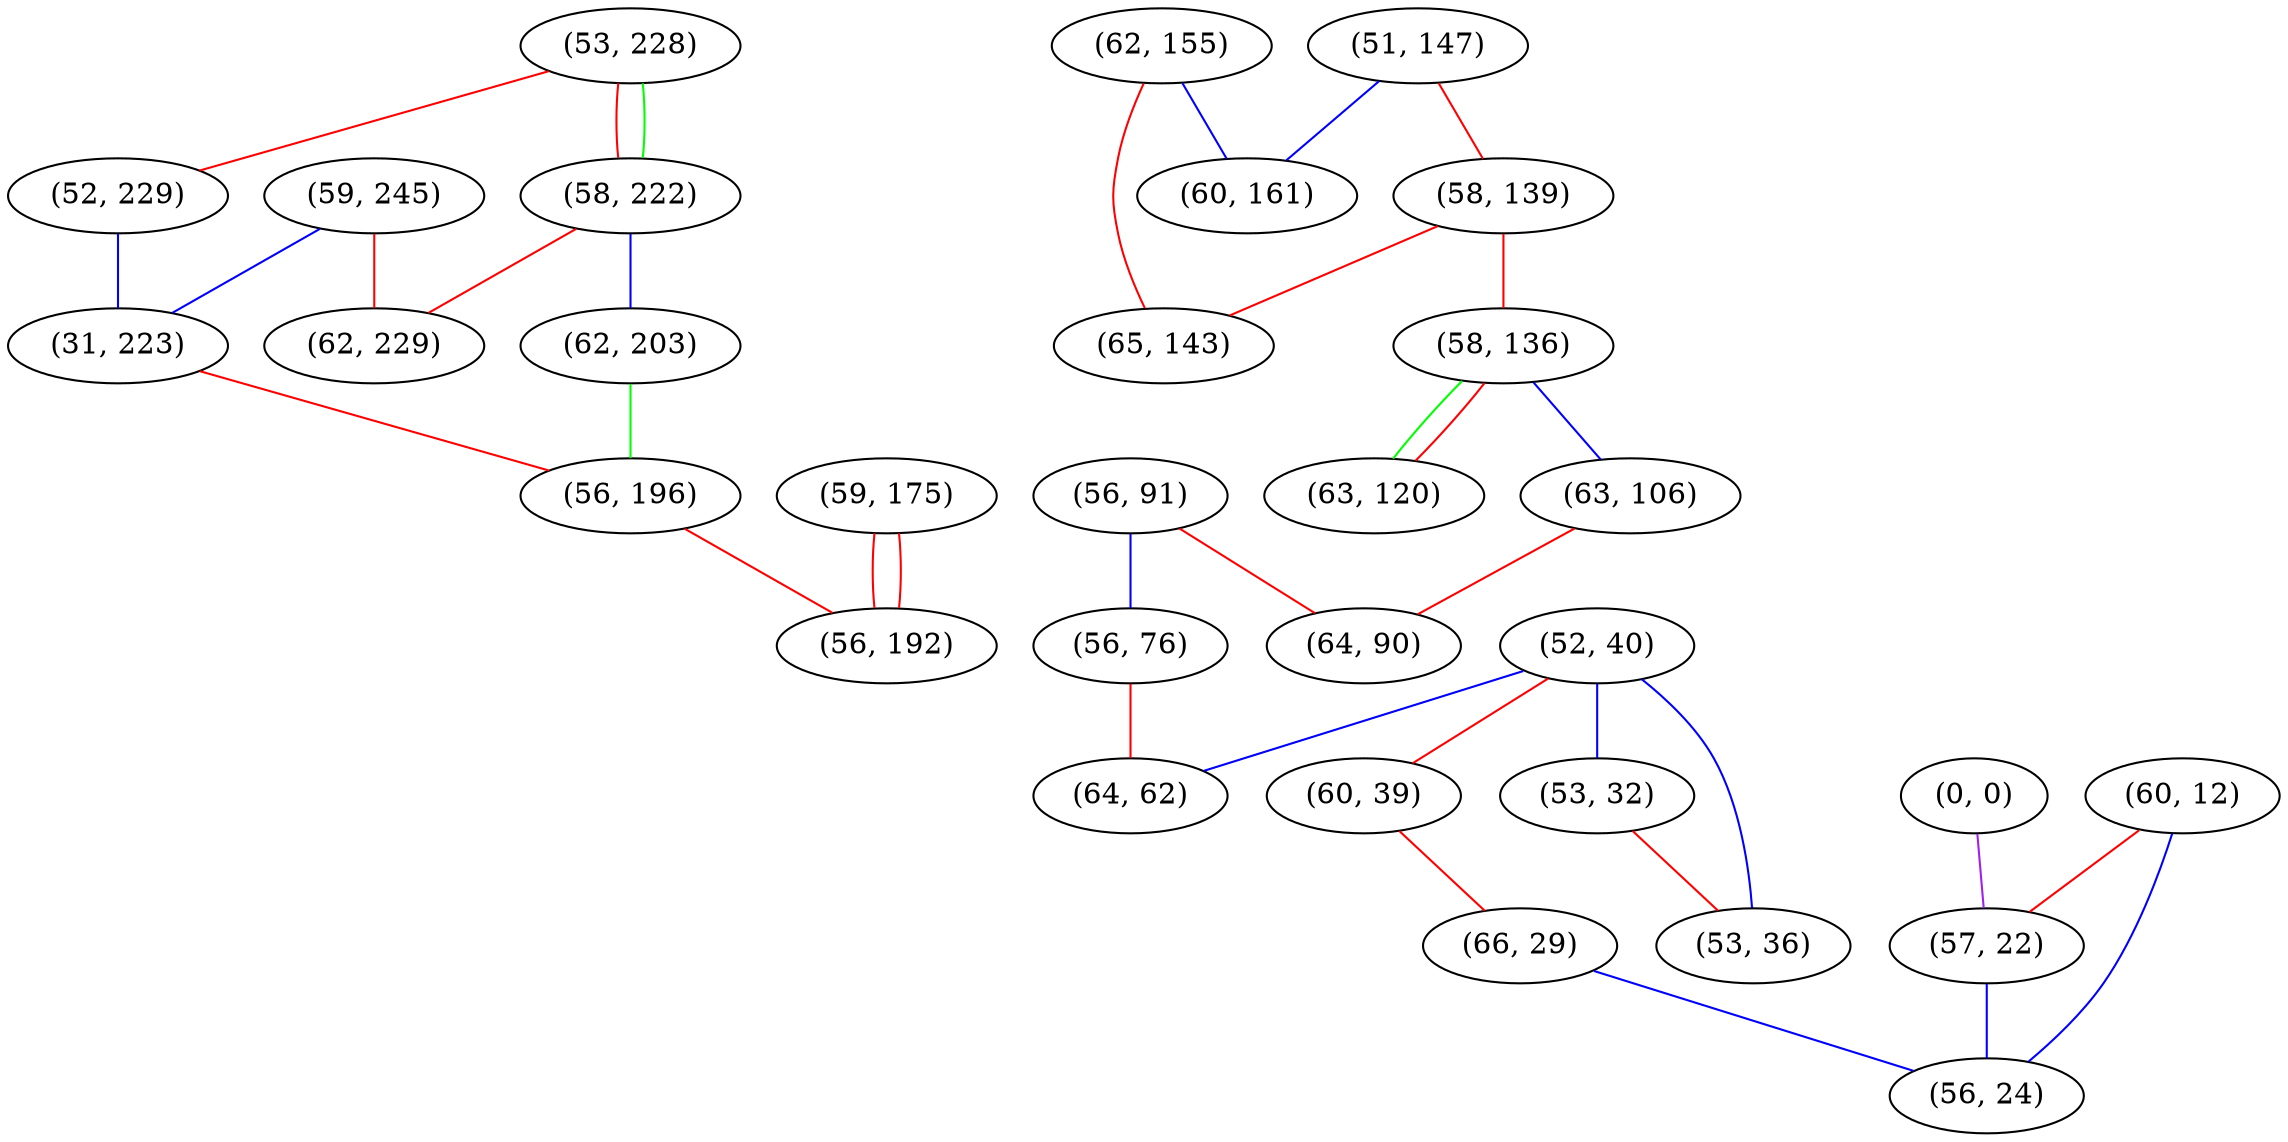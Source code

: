 graph "" {
"(59, 245)";
"(56, 91)";
"(53, 228)";
"(52, 40)";
"(52, 229)";
"(60, 39)";
"(51, 147)";
"(58, 222)";
"(58, 139)";
"(62, 229)";
"(60, 12)";
"(31, 223)";
"(62, 155)";
"(66, 29)";
"(0, 0)";
"(53, 32)";
"(59, 175)";
"(65, 143)";
"(62, 203)";
"(58, 136)";
"(53, 36)";
"(63, 120)";
"(56, 76)";
"(57, 22)";
"(63, 106)";
"(64, 90)";
"(56, 196)";
"(56, 24)";
"(60, 161)";
"(64, 62)";
"(56, 192)";
"(59, 245)" -- "(31, 223)"  [color=blue, key=0, weight=3];
"(59, 245)" -- "(62, 229)"  [color=red, key=0, weight=1];
"(56, 91)" -- "(64, 90)"  [color=red, key=0, weight=1];
"(56, 91)" -- "(56, 76)"  [color=blue, key=0, weight=3];
"(53, 228)" -- "(52, 229)"  [color=red, key=0, weight=1];
"(53, 228)" -- "(58, 222)"  [color=red, key=0, weight=1];
"(53, 228)" -- "(58, 222)"  [color=green, key=1, weight=2];
"(52, 40)" -- "(64, 62)"  [color=blue, key=0, weight=3];
"(52, 40)" -- "(60, 39)"  [color=red, key=0, weight=1];
"(52, 40)" -- "(53, 36)"  [color=blue, key=0, weight=3];
"(52, 40)" -- "(53, 32)"  [color=blue, key=0, weight=3];
"(52, 229)" -- "(31, 223)"  [color=blue, key=0, weight=3];
"(60, 39)" -- "(66, 29)"  [color=red, key=0, weight=1];
"(51, 147)" -- "(60, 161)"  [color=blue, key=0, weight=3];
"(51, 147)" -- "(58, 139)"  [color=red, key=0, weight=1];
"(58, 222)" -- "(62, 203)"  [color=blue, key=0, weight=3];
"(58, 222)" -- "(62, 229)"  [color=red, key=0, weight=1];
"(58, 139)" -- "(58, 136)"  [color=red, key=0, weight=1];
"(58, 139)" -- "(65, 143)"  [color=red, key=0, weight=1];
"(60, 12)" -- "(56, 24)"  [color=blue, key=0, weight=3];
"(60, 12)" -- "(57, 22)"  [color=red, key=0, weight=1];
"(31, 223)" -- "(56, 196)"  [color=red, key=0, weight=1];
"(62, 155)" -- "(60, 161)"  [color=blue, key=0, weight=3];
"(62, 155)" -- "(65, 143)"  [color=red, key=0, weight=1];
"(66, 29)" -- "(56, 24)"  [color=blue, key=0, weight=3];
"(0, 0)" -- "(57, 22)"  [color=purple, key=0, weight=4];
"(53, 32)" -- "(53, 36)"  [color=red, key=0, weight=1];
"(59, 175)" -- "(56, 192)"  [color=red, key=0, weight=1];
"(59, 175)" -- "(56, 192)"  [color=red, key=1, weight=1];
"(62, 203)" -- "(56, 196)"  [color=green, key=0, weight=2];
"(58, 136)" -- "(63, 120)"  [color=green, key=0, weight=2];
"(58, 136)" -- "(63, 120)"  [color=red, key=1, weight=1];
"(58, 136)" -- "(63, 106)"  [color=blue, key=0, weight=3];
"(56, 76)" -- "(64, 62)"  [color=red, key=0, weight=1];
"(57, 22)" -- "(56, 24)"  [color=blue, key=0, weight=3];
"(63, 106)" -- "(64, 90)"  [color=red, key=0, weight=1];
"(56, 196)" -- "(56, 192)"  [color=red, key=0, weight=1];
}

